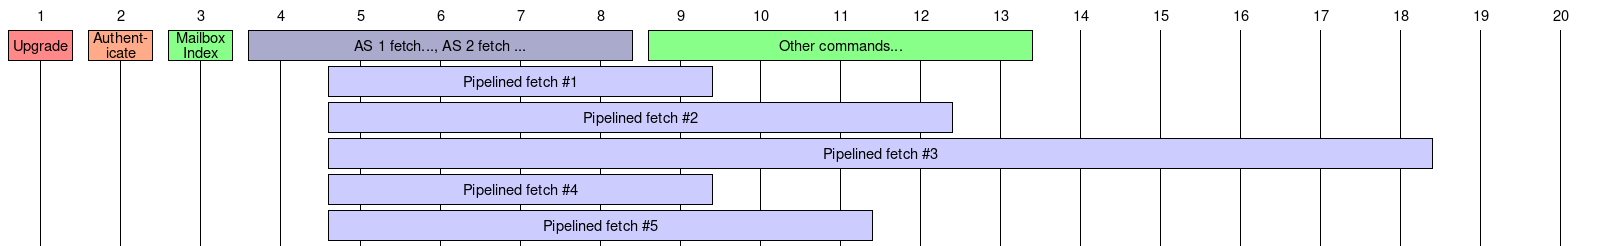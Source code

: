 msc {
    1, 2, 3, 4, 5, 6, 7, 8, 9, 10, 11, 12, 13, 14, 15, 16, 17, 18, 19, 20;
    
    1 box 1 [ label="Upgrade", textbgcolor="#FF8888" ],
    2 box 2 [ label="Authenticate", textbgcolor="#FFAA88" ],
    3 box 3 [ label="Mailbox Index", textbgcolor="#88FF88" ],
    4 box 8 [ label="AS 1 fetch..., AS 2 fetch ...", textbgcolor="#AAAACC" ],
    9 box 13 [ label="Other commands...", textbgcolor="#88FF88" ];
    5 box 9 [ label="Pipelined fetch #1", textbgcolor="#CCCCFF" ];
    5 box 12 [ label="Pipelined fetch #2", textbgcolor="#CCCCFF" ];
    5 box 18 [ label="Pipelined fetch #3", textbgcolor="#CCCCFF" ];
    5 box 9 [ label="Pipelined fetch #4", textbgcolor="#CCCCFF" ];
    5 box 11 [ label="Pipelined fetch #5", textbgcolor="#CCCCFF" ];
}
